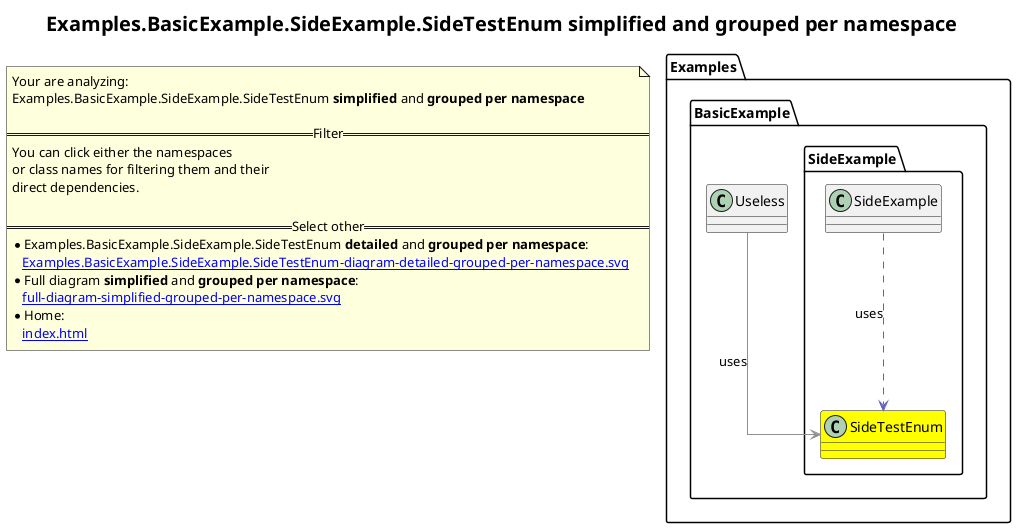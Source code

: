 @startuml
skinparam linetype ortho
title <size:20>Examples.BasicExample.SideExample.SideTestEnum **simplified** and **grouped per namespace**</size>
note "Your are analyzing:\nExamples.BasicExample.SideExample.SideTestEnum **simplified** and **grouped per namespace**\n\n==Filter==\nYou can click either the namespaces \nor class names for filtering them and their\ndirect dependencies.\n\n==Select other==\n* Examples.BasicExample.SideExample.SideTestEnum **detailed** and **grouped per namespace**:\n   [[Examples.BasicExample.SideExample.SideTestEnum-diagram-detailed-grouped-per-namespace.svg]]\n* Full diagram **simplified** and **grouped per namespace**:\n   [[full-diagram-simplified-grouped-per-namespace.svg]]\n* Home:\n   [[index.html]]" as FloatingNote
namespace Examples [[Examples-diagram-simplified-grouped-per-namespace.svg]] {
namespace Examples.BasicExample [[Examples.BasicExample-diagram-simplified-grouped-per-namespace.svg]] {
  class Examples.BasicExample.Useless [[Examples.BasicExample.Useless-diagram-simplified-grouped-per-namespace.svg]]  {
  }
'Compared namespace Examples.BasicExample [[Examples.BasicExample-diagram-simplified-grouped-per-namespace.svg]] { with last element of   }
' Closing all previous_sub_namespace_list namespace None because file analysis is finished.
' Closing namespace BasicExample
}
' Closing namespace Examples
}
namespace Examples [[Examples-diagram-simplified-grouped-per-namespace.svg]] {
namespace Examples.BasicExample [[Examples.BasicExample-diagram-simplified-grouped-per-namespace.svg]] {
namespace Examples.BasicExample.SideExample [[Examples.BasicExample.SideExample-diagram-simplified-grouped-per-namespace.svg]] {
    class Examples.BasicExample.SideExample.SideTestEnum [[Examples.BasicExample.SideExample.SideTestEnum-diagram-simplified-grouped-per-namespace.svg]] #yellow {
    }
    class Examples.BasicExample.SideExample.SideExample [[Examples.BasicExample.SideExample.SideExample-diagram-simplified-grouped-per-namespace.svg]]  {
    }
'Compared namespace Examples.BasicExample.SideExample [[Examples.BasicExample.SideExample-diagram-simplified-grouped-per-namespace.svg]] { with last element of     }
' Closing all previous_sub_namespace_list namespace None because file analysis is finished.
' Closing namespace SideExample
}
' Closing namespace BasicExample
}
' Closing namespace Examples
}
 ' *************************************** 
 ' *************************************** 
 ' *************************************** 
' Class relations extracted from namespace:
' Examples.BasicExample
Examples.BasicExample.Useless -[#909090]-> Examples.BasicExample.SideExample.SideTestEnum  : uses 
' Class relations extracted from namespace:
' Examples.BasicExample.SideExample
Examples.BasicExample.SideExample.SideExample .[#6060BB].> Examples.BasicExample.SideExample.SideTestEnum  : uses 
@enduml